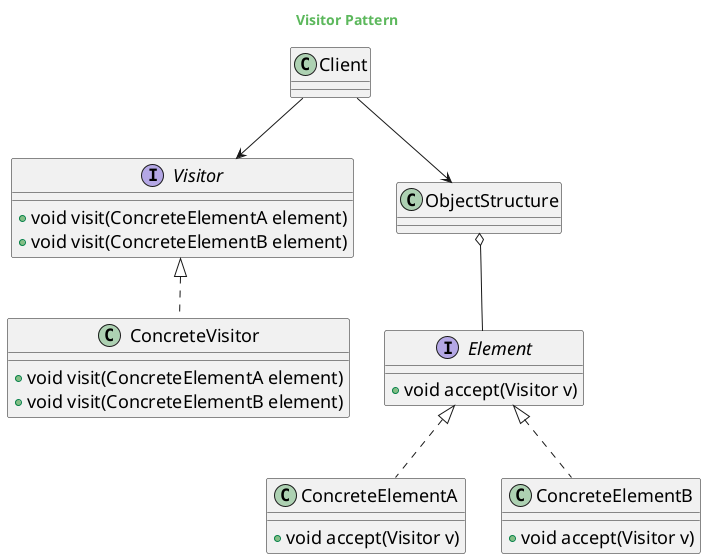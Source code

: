 @startuml

skinparam backgroundcolor transparent
skinparam classFontSize 18
skinparam noteFontSize 18
skinparam arrowFontSize 18
skinparam classAttributeFontSize 18

skinparam titleFontColor #5cb85c

Title Visitor Pattern

interface Visitor{
    + void visit(ConcreteElementA element)
    + void visit(ConcreteElementB element)
}

interface Element{
    + void accept(Visitor v)
}

class ConcreteElementA implements Element{
    + void accept(Visitor v)
}

class ConcreteElementB implements Element{
    + void accept(Visitor v)
}

class ConcreteVisitor implements Visitor{
    + void visit(ConcreteElementA element)
    + void visit(ConcreteElementB element)
}

class ObjectStructure

ObjectStructure o-- Element

class Client

Client --> Visitor
Client --> ObjectStructure

@enduml